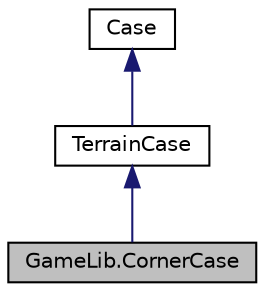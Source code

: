 digraph "GameLib.CornerCase"
{
 // LATEX_PDF_SIZE
  edge [fontname="Helvetica",fontsize="10",labelfontname="Helvetica",labelfontsize="10"];
  node [fontname="Helvetica",fontsize="10",shape=record];
  Node3 [label="GameLib.CornerCase",height=0.2,width=0.4,color="black", fillcolor="grey75", style="filled", fontcolor="black",tooltip=" "];
  Node4 -> Node3 [dir="back",color="midnightblue",fontsize="10",style="solid",fontname="Helvetica"];
  Node4 [label="TerrainCase",height=0.2,width=0.4,color="black", fillcolor="white", style="filled",URL="$class_game_lib_1_1_terrain_case.html",tooltip=" "];
  Node5 -> Node4 [dir="back",color="midnightblue",fontsize="10",style="solid",fontname="Helvetica"];
  Node5 [label="Case",height=0.2,width=0.4,color="black", fillcolor="white", style="filled",URL="$class_game_lib_1_1_case.html",tooltip=" "];
}

